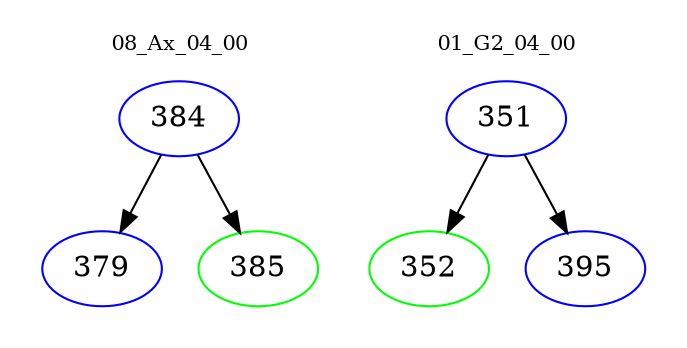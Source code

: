 digraph{
subgraph cluster_0 {
color = white
label = "08_Ax_04_00";
fontsize=10;
T0_384 [label="384", color="blue"]
T0_384 -> T0_379 [color="black"]
T0_379 [label="379", color="blue"]
T0_384 -> T0_385 [color="black"]
T0_385 [label="385", color="green"]
}
subgraph cluster_1 {
color = white
label = "01_G2_04_00";
fontsize=10;
T1_351 [label="351", color="blue"]
T1_351 -> T1_352 [color="black"]
T1_352 [label="352", color="green"]
T1_351 -> T1_395 [color="black"]
T1_395 [label="395", color="blue"]
}
}
